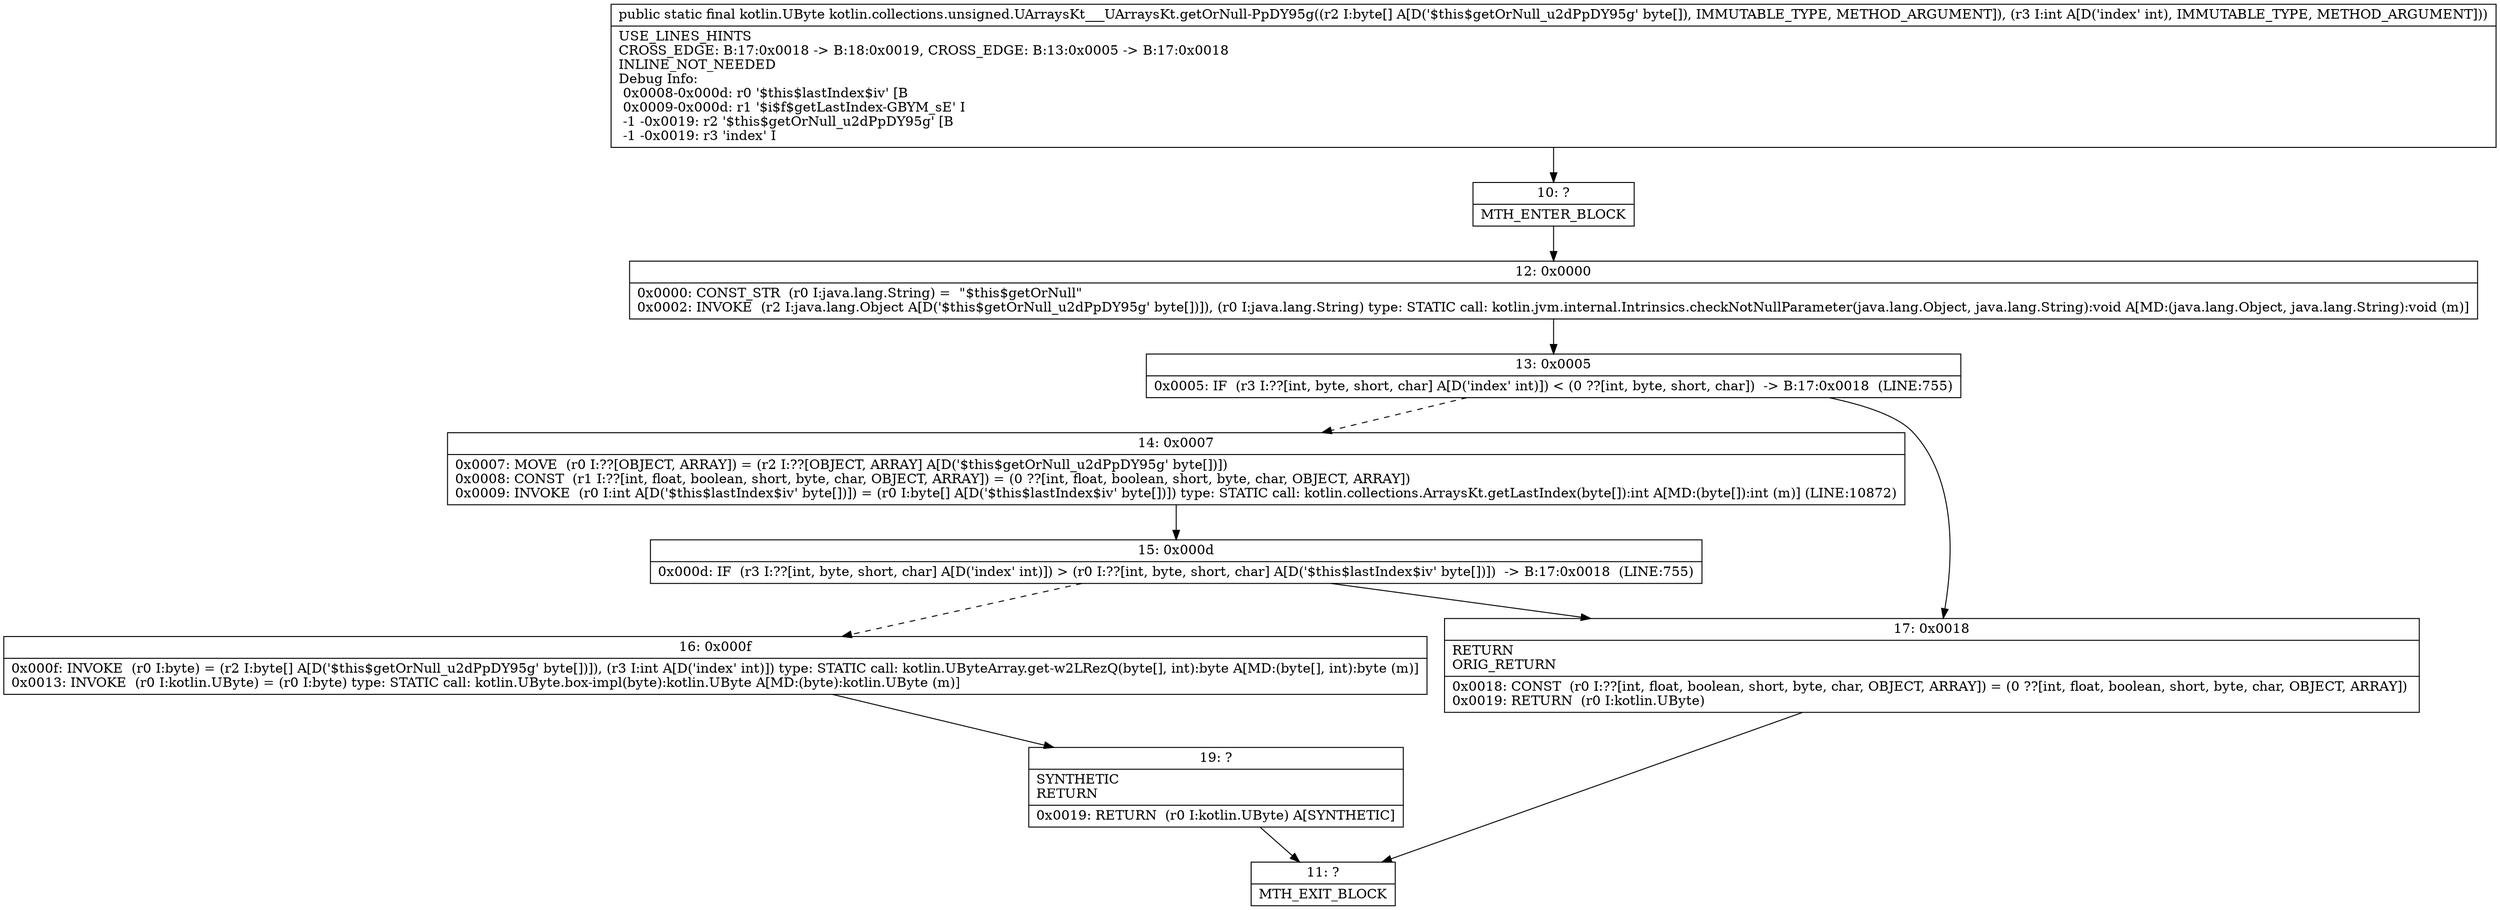 digraph "CFG forkotlin.collections.unsigned.UArraysKt___UArraysKt.getOrNull\-PpDY95g([BI)Lkotlin\/UByte;" {
Node_10 [shape=record,label="{10\:\ ?|MTH_ENTER_BLOCK\l}"];
Node_12 [shape=record,label="{12\:\ 0x0000|0x0000: CONST_STR  (r0 I:java.lang.String) =  \"$this$getOrNull\" \l0x0002: INVOKE  (r2 I:java.lang.Object A[D('$this$getOrNull_u2dPpDY95g' byte[])]), (r0 I:java.lang.String) type: STATIC call: kotlin.jvm.internal.Intrinsics.checkNotNullParameter(java.lang.Object, java.lang.String):void A[MD:(java.lang.Object, java.lang.String):void (m)]\l}"];
Node_13 [shape=record,label="{13\:\ 0x0005|0x0005: IF  (r3 I:??[int, byte, short, char] A[D('index' int)]) \< (0 ??[int, byte, short, char])  \-\> B:17:0x0018  (LINE:755)\l}"];
Node_14 [shape=record,label="{14\:\ 0x0007|0x0007: MOVE  (r0 I:??[OBJECT, ARRAY]) = (r2 I:??[OBJECT, ARRAY] A[D('$this$getOrNull_u2dPpDY95g' byte[])]) \l0x0008: CONST  (r1 I:??[int, float, boolean, short, byte, char, OBJECT, ARRAY]) = (0 ??[int, float, boolean, short, byte, char, OBJECT, ARRAY]) \l0x0009: INVOKE  (r0 I:int A[D('$this$lastIndex$iv' byte[])]) = (r0 I:byte[] A[D('$this$lastIndex$iv' byte[])]) type: STATIC call: kotlin.collections.ArraysKt.getLastIndex(byte[]):int A[MD:(byte[]):int (m)] (LINE:10872)\l}"];
Node_15 [shape=record,label="{15\:\ 0x000d|0x000d: IF  (r3 I:??[int, byte, short, char] A[D('index' int)]) \> (r0 I:??[int, byte, short, char] A[D('$this$lastIndex$iv' byte[])])  \-\> B:17:0x0018  (LINE:755)\l}"];
Node_16 [shape=record,label="{16\:\ 0x000f|0x000f: INVOKE  (r0 I:byte) = (r2 I:byte[] A[D('$this$getOrNull_u2dPpDY95g' byte[])]), (r3 I:int A[D('index' int)]) type: STATIC call: kotlin.UByteArray.get\-w2LRezQ(byte[], int):byte A[MD:(byte[], int):byte (m)]\l0x0013: INVOKE  (r0 I:kotlin.UByte) = (r0 I:byte) type: STATIC call: kotlin.UByte.box\-impl(byte):kotlin.UByte A[MD:(byte):kotlin.UByte (m)]\l}"];
Node_19 [shape=record,label="{19\:\ ?|SYNTHETIC\lRETURN\l|0x0019: RETURN  (r0 I:kotlin.UByte) A[SYNTHETIC]\l}"];
Node_11 [shape=record,label="{11\:\ ?|MTH_EXIT_BLOCK\l}"];
Node_17 [shape=record,label="{17\:\ 0x0018|RETURN\lORIG_RETURN\l|0x0018: CONST  (r0 I:??[int, float, boolean, short, byte, char, OBJECT, ARRAY]) = (0 ??[int, float, boolean, short, byte, char, OBJECT, ARRAY]) \l0x0019: RETURN  (r0 I:kotlin.UByte) \l}"];
MethodNode[shape=record,label="{public static final kotlin.UByte kotlin.collections.unsigned.UArraysKt___UArraysKt.getOrNull\-PpDY95g((r2 I:byte[] A[D('$this$getOrNull_u2dPpDY95g' byte[]), IMMUTABLE_TYPE, METHOD_ARGUMENT]), (r3 I:int A[D('index' int), IMMUTABLE_TYPE, METHOD_ARGUMENT]))  | USE_LINES_HINTS\lCROSS_EDGE: B:17:0x0018 \-\> B:18:0x0019, CROSS_EDGE: B:13:0x0005 \-\> B:17:0x0018\lINLINE_NOT_NEEDED\lDebug Info:\l  0x0008\-0x000d: r0 '$this$lastIndex$iv' [B\l  0x0009\-0x000d: r1 '$i$f$getLastIndex\-GBYM_sE' I\l  \-1 \-0x0019: r2 '$this$getOrNull_u2dPpDY95g' [B\l  \-1 \-0x0019: r3 'index' I\l}"];
MethodNode -> Node_10;Node_10 -> Node_12;
Node_12 -> Node_13;
Node_13 -> Node_14[style=dashed];
Node_13 -> Node_17;
Node_14 -> Node_15;
Node_15 -> Node_16[style=dashed];
Node_15 -> Node_17;
Node_16 -> Node_19;
Node_19 -> Node_11;
Node_17 -> Node_11;
}

